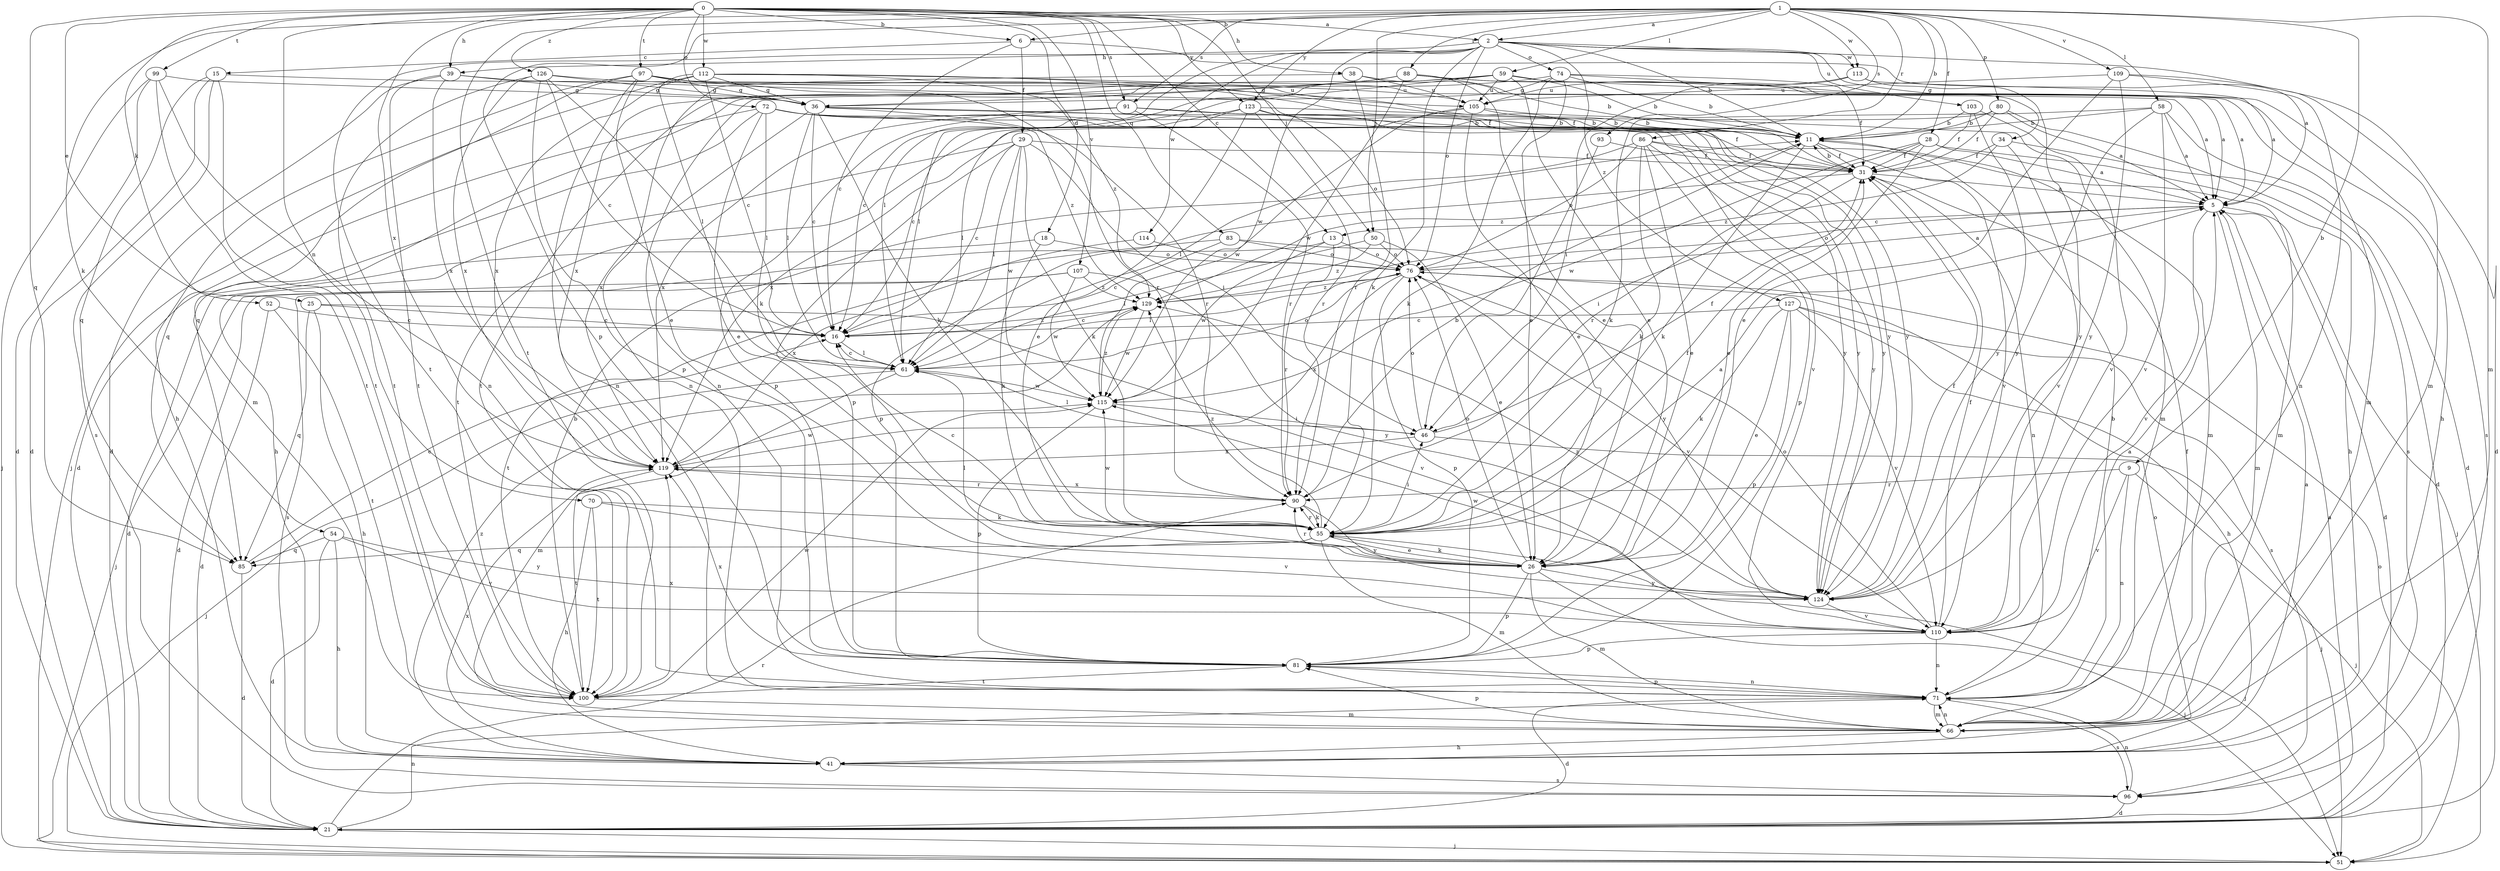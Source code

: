 strict digraph  {
0;
1;
2;
5;
6;
9;
11;
13;
15;
16;
18;
21;
25;
26;
28;
29;
31;
34;
36;
38;
39;
41;
46;
50;
51;
52;
54;
55;
58;
59;
61;
66;
70;
71;
72;
74;
76;
80;
81;
83;
85;
86;
88;
90;
91;
93;
96;
97;
99;
100;
103;
105;
107;
109;
110;
112;
113;
114;
115;
119;
123;
124;
126;
127;
129;
0 -> 2  [label=a];
0 -> 6  [label=b];
0 -> 13  [label=c];
0 -> 18  [label=d];
0 -> 25  [label=e];
0 -> 38  [label=h];
0 -> 39  [label=h];
0 -> 50  [label=j];
0 -> 52  [label=k];
0 -> 70  [label=n];
0 -> 72  [label=o];
0 -> 83  [label=q];
0 -> 85  [label=q];
0 -> 91  [label=s];
0 -> 97  [label=t];
0 -> 99  [label=t];
0 -> 107  [label=v];
0 -> 112  [label=w];
0 -> 119  [label=x];
0 -> 123  [label=y];
0 -> 126  [label=z];
1 -> 2  [label=a];
1 -> 6  [label=b];
1 -> 9  [label=b];
1 -> 11  [label=b];
1 -> 28  [label=f];
1 -> 50  [label=j];
1 -> 54  [label=k];
1 -> 58  [label=l];
1 -> 59  [label=l];
1 -> 66  [label=m];
1 -> 80  [label=p];
1 -> 81  [label=p];
1 -> 86  [label=r];
1 -> 88  [label=r];
1 -> 91  [label=s];
1 -> 93  [label=s];
1 -> 100  [label=t];
1 -> 109  [label=v];
1 -> 113  [label=w];
1 -> 123  [label=y];
2 -> 11  [label=b];
2 -> 34  [label=g];
2 -> 39  [label=h];
2 -> 55  [label=k];
2 -> 61  [label=l];
2 -> 66  [label=m];
2 -> 74  [label=o];
2 -> 76  [label=o];
2 -> 100  [label=t];
2 -> 103  [label=u];
2 -> 113  [label=w];
2 -> 114  [label=w];
2 -> 115  [label=w];
2 -> 127  [label=z];
5 -> 13  [label=c];
5 -> 21  [label=d];
5 -> 51  [label=j];
5 -> 66  [label=m];
5 -> 76  [label=o];
5 -> 110  [label=v];
6 -> 5  [label=a];
6 -> 15  [label=c];
6 -> 16  [label=c];
6 -> 29  [label=f];
9 -> 51  [label=j];
9 -> 71  [label=n];
9 -> 90  [label=r];
9 -> 110  [label=v];
11 -> 31  [label=f];
11 -> 55  [label=k];
11 -> 66  [label=m];
11 -> 110  [label=v];
11 -> 129  [label=z];
13 -> 76  [label=o];
13 -> 90  [label=r];
13 -> 96  [label=s];
13 -> 115  [label=w];
15 -> 21  [label=d];
15 -> 85  [label=q];
15 -> 96  [label=s];
15 -> 100  [label=t];
15 -> 105  [label=u];
16 -> 61  [label=l];
16 -> 129  [label=z];
18 -> 21  [label=d];
18 -> 55  [label=k];
18 -> 76  [label=o];
21 -> 5  [label=a];
21 -> 51  [label=j];
21 -> 71  [label=n];
21 -> 90  [label=r];
25 -> 16  [label=c];
25 -> 41  [label=h];
25 -> 85  [label=q];
25 -> 110  [label=v];
26 -> 51  [label=j];
26 -> 55  [label=k];
26 -> 61  [label=l];
26 -> 66  [label=m];
26 -> 76  [label=o];
26 -> 81  [label=p];
26 -> 90  [label=r];
26 -> 124  [label=y];
28 -> 5  [label=a];
28 -> 26  [label=e];
28 -> 31  [label=f];
28 -> 41  [label=h];
28 -> 90  [label=r];
28 -> 115  [label=w];
29 -> 16  [label=c];
29 -> 31  [label=f];
29 -> 41  [label=h];
29 -> 46  [label=i];
29 -> 55  [label=k];
29 -> 61  [label=l];
29 -> 81  [label=p];
29 -> 115  [label=w];
31 -> 5  [label=a];
31 -> 11  [label=b];
31 -> 46  [label=i];
31 -> 71  [label=n];
31 -> 81  [label=p];
34 -> 21  [label=d];
34 -> 31  [label=f];
34 -> 110  [label=v];
34 -> 129  [label=z];
36 -> 11  [label=b];
36 -> 16  [label=c];
36 -> 55  [label=k];
36 -> 61  [label=l];
36 -> 90  [label=r];
36 -> 119  [label=x];
36 -> 124  [label=y];
38 -> 5  [label=a];
38 -> 71  [label=n];
38 -> 90  [label=r];
38 -> 105  [label=u];
39 -> 21  [label=d];
39 -> 36  [label=g];
39 -> 100  [label=t];
39 -> 119  [label=x];
39 -> 124  [label=y];
41 -> 5  [label=a];
41 -> 76  [label=o];
41 -> 96  [label=s];
41 -> 119  [label=x];
41 -> 129  [label=z];
46 -> 31  [label=f];
46 -> 51  [label=j];
46 -> 61  [label=l];
46 -> 76  [label=o];
46 -> 119  [label=x];
50 -> 26  [label=e];
50 -> 61  [label=l];
50 -> 76  [label=o];
50 -> 129  [label=z];
51 -> 76  [label=o];
52 -> 16  [label=c];
52 -> 21  [label=d];
52 -> 100  [label=t];
54 -> 21  [label=d];
54 -> 41  [label=h];
54 -> 85  [label=q];
54 -> 110  [label=v];
54 -> 124  [label=y];
55 -> 5  [label=a];
55 -> 16  [label=c];
55 -> 26  [label=e];
55 -> 31  [label=f];
55 -> 46  [label=i];
55 -> 51  [label=j];
55 -> 66  [label=m];
55 -> 85  [label=q];
55 -> 90  [label=r];
55 -> 115  [label=w];
55 -> 129  [label=z];
58 -> 5  [label=a];
58 -> 11  [label=b];
58 -> 21  [label=d];
58 -> 55  [label=k];
58 -> 110  [label=v];
58 -> 124  [label=y];
59 -> 11  [label=b];
59 -> 16  [label=c];
59 -> 26  [label=e];
59 -> 41  [label=h];
59 -> 61  [label=l];
59 -> 85  [label=q];
59 -> 105  [label=u];
61 -> 16  [label=c];
61 -> 51  [label=j];
61 -> 66  [label=m];
61 -> 76  [label=o];
61 -> 115  [label=w];
66 -> 31  [label=f];
66 -> 41  [label=h];
66 -> 71  [label=n];
66 -> 81  [label=p];
70 -> 41  [label=h];
70 -> 55  [label=k];
70 -> 100  [label=t];
70 -> 110  [label=v];
71 -> 5  [label=a];
71 -> 11  [label=b];
71 -> 21  [label=d];
71 -> 66  [label=m];
71 -> 81  [label=p];
71 -> 96  [label=s];
72 -> 11  [label=b];
72 -> 21  [label=d];
72 -> 26  [label=e];
72 -> 61  [label=l];
72 -> 85  [label=q];
72 -> 110  [label=v];
72 -> 124  [label=y];
72 -> 129  [label=z];
74 -> 11  [label=b];
74 -> 26  [label=e];
74 -> 31  [label=f];
74 -> 36  [label=g];
74 -> 55  [label=k];
74 -> 71  [label=n];
74 -> 96  [label=s];
76 -> 5  [label=a];
76 -> 61  [label=l];
76 -> 81  [label=p];
76 -> 110  [label=v];
76 -> 119  [label=x];
76 -> 129  [label=z];
80 -> 5  [label=a];
80 -> 11  [label=b];
80 -> 31  [label=f];
80 -> 96  [label=s];
80 -> 119  [label=x];
81 -> 71  [label=n];
81 -> 100  [label=t];
81 -> 119  [label=x];
83 -> 16  [label=c];
83 -> 76  [label=o];
83 -> 100  [label=t];
83 -> 124  [label=y];
85 -> 16  [label=c];
85 -> 21  [label=d];
86 -> 26  [label=e];
86 -> 31  [label=f];
86 -> 55  [label=k];
86 -> 61  [label=l];
86 -> 66  [label=m];
86 -> 76  [label=o];
86 -> 81  [label=p];
86 -> 124  [label=y];
88 -> 5  [label=a];
88 -> 11  [label=b];
88 -> 26  [label=e];
88 -> 36  [label=g];
88 -> 66  [label=m];
88 -> 100  [label=t];
88 -> 115  [label=w];
88 -> 119  [label=x];
90 -> 11  [label=b];
90 -> 55  [label=k];
90 -> 119  [label=x];
90 -> 124  [label=y];
91 -> 11  [label=b];
91 -> 31  [label=f];
91 -> 81  [label=p];
91 -> 90  [label=r];
91 -> 119  [label=x];
93 -> 31  [label=f];
93 -> 46  [label=i];
96 -> 21  [label=d];
96 -> 71  [label=n];
97 -> 5  [label=a];
97 -> 26  [label=e];
97 -> 31  [label=f];
97 -> 36  [label=g];
97 -> 41  [label=h];
97 -> 66  [label=m];
97 -> 71  [label=n];
97 -> 90  [label=r];
99 -> 21  [label=d];
99 -> 36  [label=g];
99 -> 51  [label=j];
99 -> 71  [label=n];
99 -> 100  [label=t];
100 -> 11  [label=b];
100 -> 66  [label=m];
100 -> 115  [label=w];
100 -> 119  [label=x];
103 -> 11  [label=b];
103 -> 31  [label=f];
103 -> 110  [label=v];
103 -> 124  [label=y];
105 -> 11  [label=b];
105 -> 26  [label=e];
105 -> 66  [label=m];
105 -> 100  [label=t];
105 -> 115  [label=w];
107 -> 21  [label=d];
107 -> 51  [label=j];
107 -> 115  [label=w];
107 -> 124  [label=y];
107 -> 129  [label=z];
109 -> 21  [label=d];
109 -> 26  [label=e];
109 -> 71  [label=n];
109 -> 105  [label=u];
109 -> 124  [label=y];
110 -> 31  [label=f];
110 -> 71  [label=n];
110 -> 76  [label=o];
110 -> 81  [label=p];
112 -> 16  [label=c];
112 -> 36  [label=g];
112 -> 51  [label=j];
112 -> 61  [label=l];
112 -> 105  [label=u];
112 -> 119  [label=x];
112 -> 124  [label=y];
112 -> 129  [label=z];
113 -> 5  [label=a];
113 -> 46  [label=i];
113 -> 105  [label=u];
113 -> 124  [label=y];
114 -> 76  [label=o];
114 -> 119  [label=x];
115 -> 46  [label=i];
115 -> 81  [label=p];
115 -> 129  [label=z];
119 -> 90  [label=r];
119 -> 100  [label=t];
119 -> 115  [label=w];
123 -> 11  [label=b];
123 -> 16  [label=c];
123 -> 26  [label=e];
123 -> 61  [label=l];
123 -> 76  [label=o];
123 -> 90  [label=r];
123 -> 124  [label=y];
124 -> 31  [label=f];
124 -> 110  [label=v];
124 -> 115  [label=w];
124 -> 129  [label=z];
126 -> 16  [label=c];
126 -> 31  [label=f];
126 -> 36  [label=g];
126 -> 55  [label=k];
126 -> 81  [label=p];
126 -> 100  [label=t];
126 -> 119  [label=x];
127 -> 16  [label=c];
127 -> 26  [label=e];
127 -> 41  [label=h];
127 -> 55  [label=k];
127 -> 81  [label=p];
127 -> 96  [label=s];
127 -> 110  [label=v];
129 -> 16  [label=c];
129 -> 115  [label=w];
}
